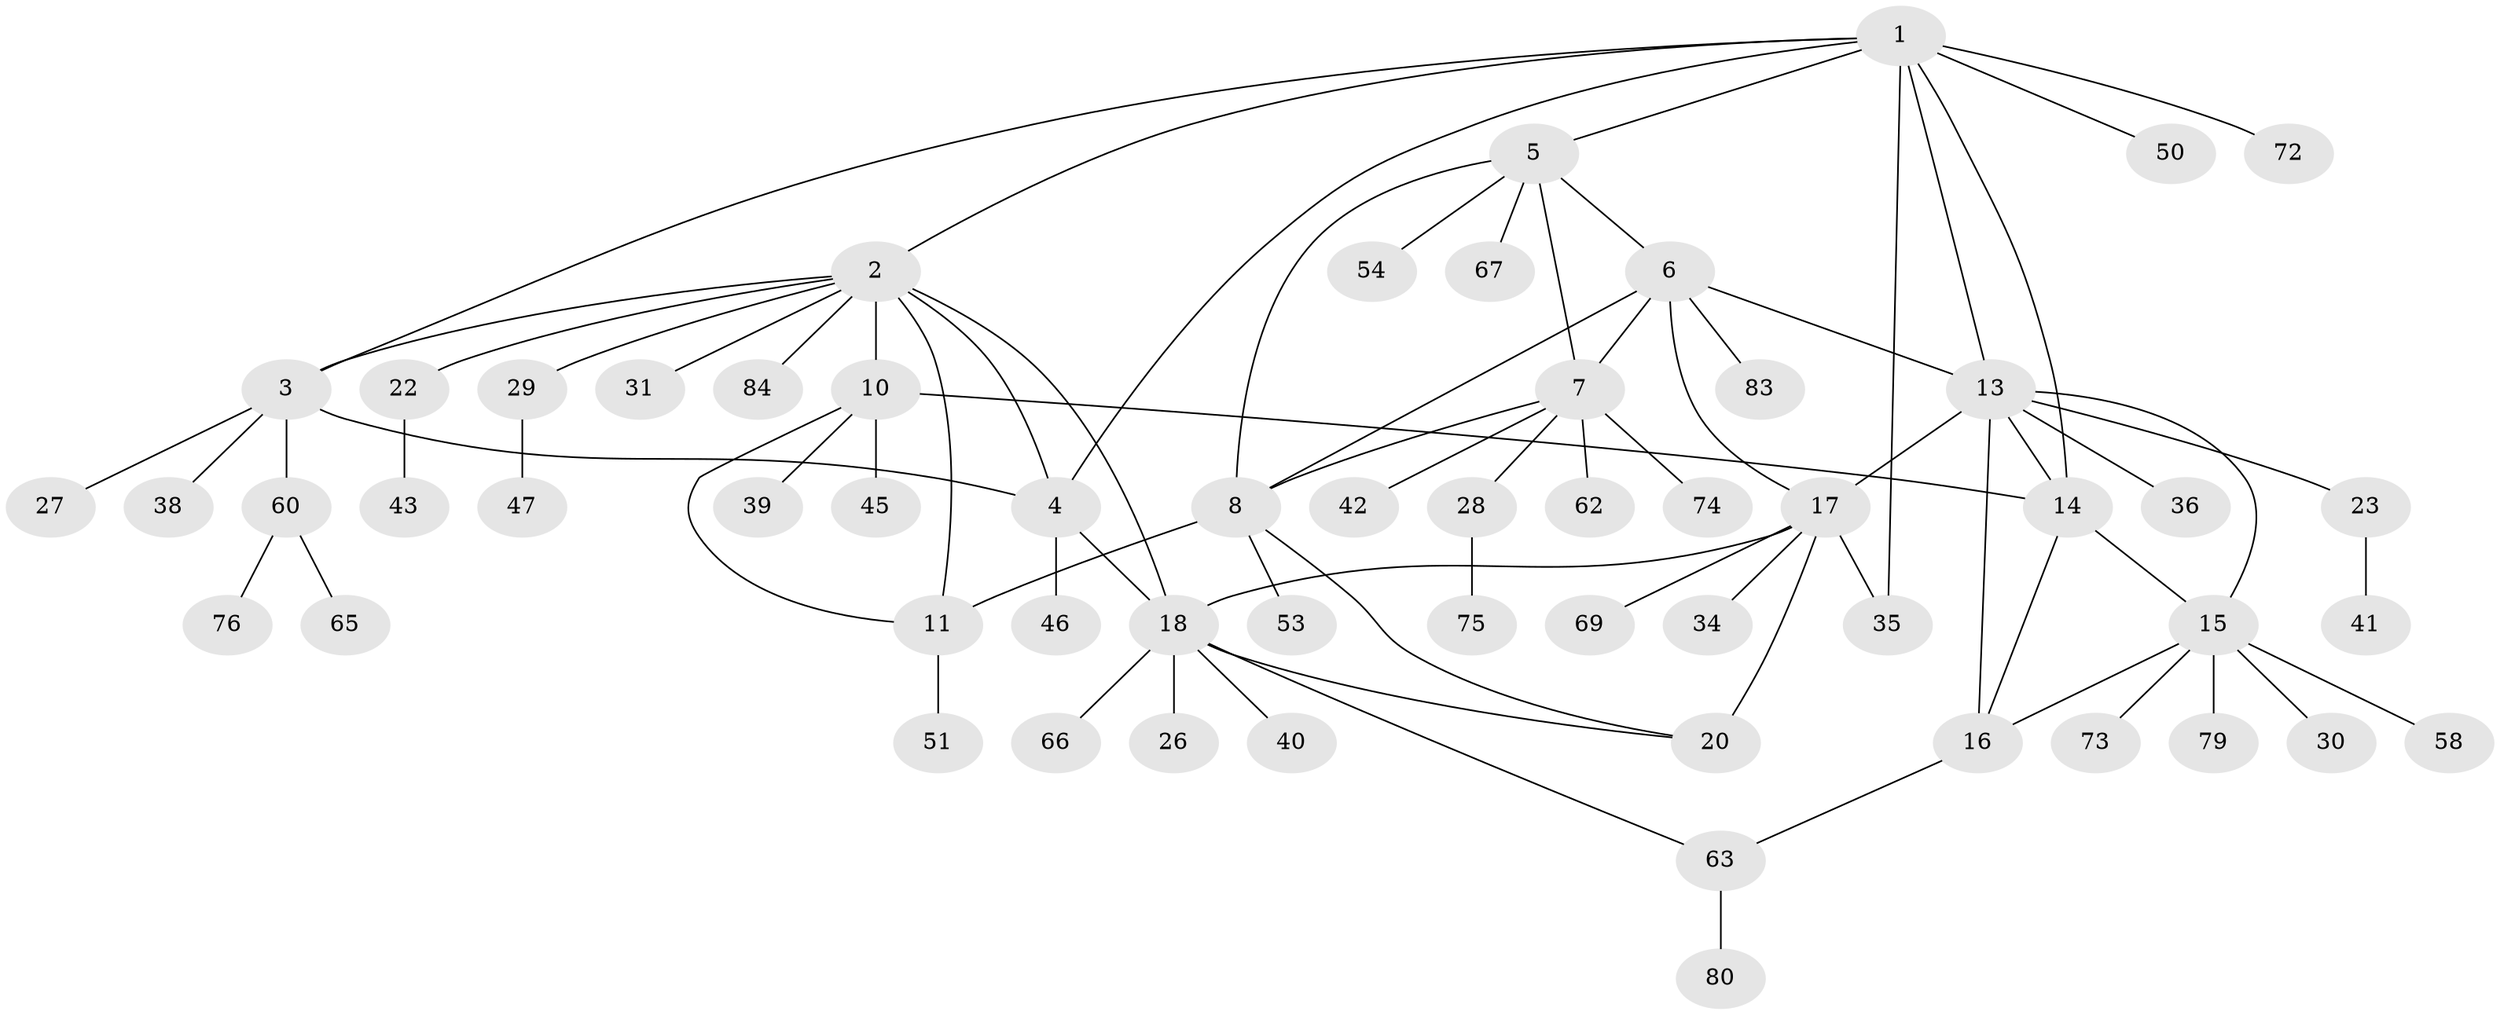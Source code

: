 // Generated by graph-tools (version 1.1) at 2025/52/02/27/25 19:52:20]
// undirected, 58 vertices, 78 edges
graph export_dot {
graph [start="1"]
  node [color=gray90,style=filled];
  1 [super="+24"];
  2 [super="+9"];
  3 [super="+33"];
  4 [super="+37"];
  5 [super="+49"];
  6 [super="+81"];
  7 [super="+64"];
  8 [super="+25"];
  10 [super="+21"];
  11 [super="+12"];
  13;
  14;
  15 [super="+32"];
  16 [super="+59"];
  17 [super="+19"];
  18 [super="+77"];
  20;
  22 [super="+52"];
  23;
  26 [super="+68"];
  27 [super="+70"];
  28 [super="+71"];
  29;
  30 [super="+56"];
  31;
  34;
  35;
  36 [super="+57"];
  38;
  39;
  40;
  41 [super="+48"];
  42;
  43 [super="+44"];
  45;
  46;
  47;
  50;
  51 [super="+82"];
  53 [super="+55"];
  54;
  58 [super="+78"];
  60 [super="+61"];
  62;
  63 [super="+86"];
  65;
  66;
  67;
  69;
  72;
  73;
  74;
  75;
  76;
  79;
  80 [super="+85"];
  83;
  84;
  1 -- 2;
  1 -- 3;
  1 -- 4;
  1 -- 5;
  1 -- 14;
  1 -- 35;
  1 -- 50;
  1 -- 72;
  1 -- 13;
  2 -- 3;
  2 -- 4;
  2 -- 29;
  2 -- 31;
  2 -- 84;
  2 -- 18;
  2 -- 22;
  2 -- 10;
  2 -- 11 [weight=2];
  3 -- 4;
  3 -- 27;
  3 -- 38;
  3 -- 60;
  4 -- 18;
  4 -- 46;
  5 -- 6;
  5 -- 7;
  5 -- 8;
  5 -- 54;
  5 -- 67;
  6 -- 7;
  6 -- 8;
  6 -- 13;
  6 -- 17;
  6 -- 83;
  7 -- 8;
  7 -- 28;
  7 -- 42;
  7 -- 62;
  7 -- 74;
  8 -- 11;
  8 -- 20;
  8 -- 53 [weight=2];
  10 -- 11 [weight=2];
  10 -- 14;
  10 -- 45;
  10 -- 39;
  11 -- 51;
  13 -- 14;
  13 -- 15;
  13 -- 16;
  13 -- 17;
  13 -- 23;
  13 -- 36;
  14 -- 15;
  14 -- 16;
  15 -- 16;
  15 -- 30;
  15 -- 58;
  15 -- 73;
  15 -- 79;
  16 -- 63;
  17 -- 18 [weight=2];
  17 -- 20 [weight=2];
  17 -- 35;
  17 -- 69;
  17 -- 34;
  18 -- 20;
  18 -- 26;
  18 -- 40;
  18 -- 63;
  18 -- 66;
  22 -- 43;
  23 -- 41;
  28 -- 75;
  29 -- 47;
  60 -- 65;
  60 -- 76;
  63 -- 80;
}
